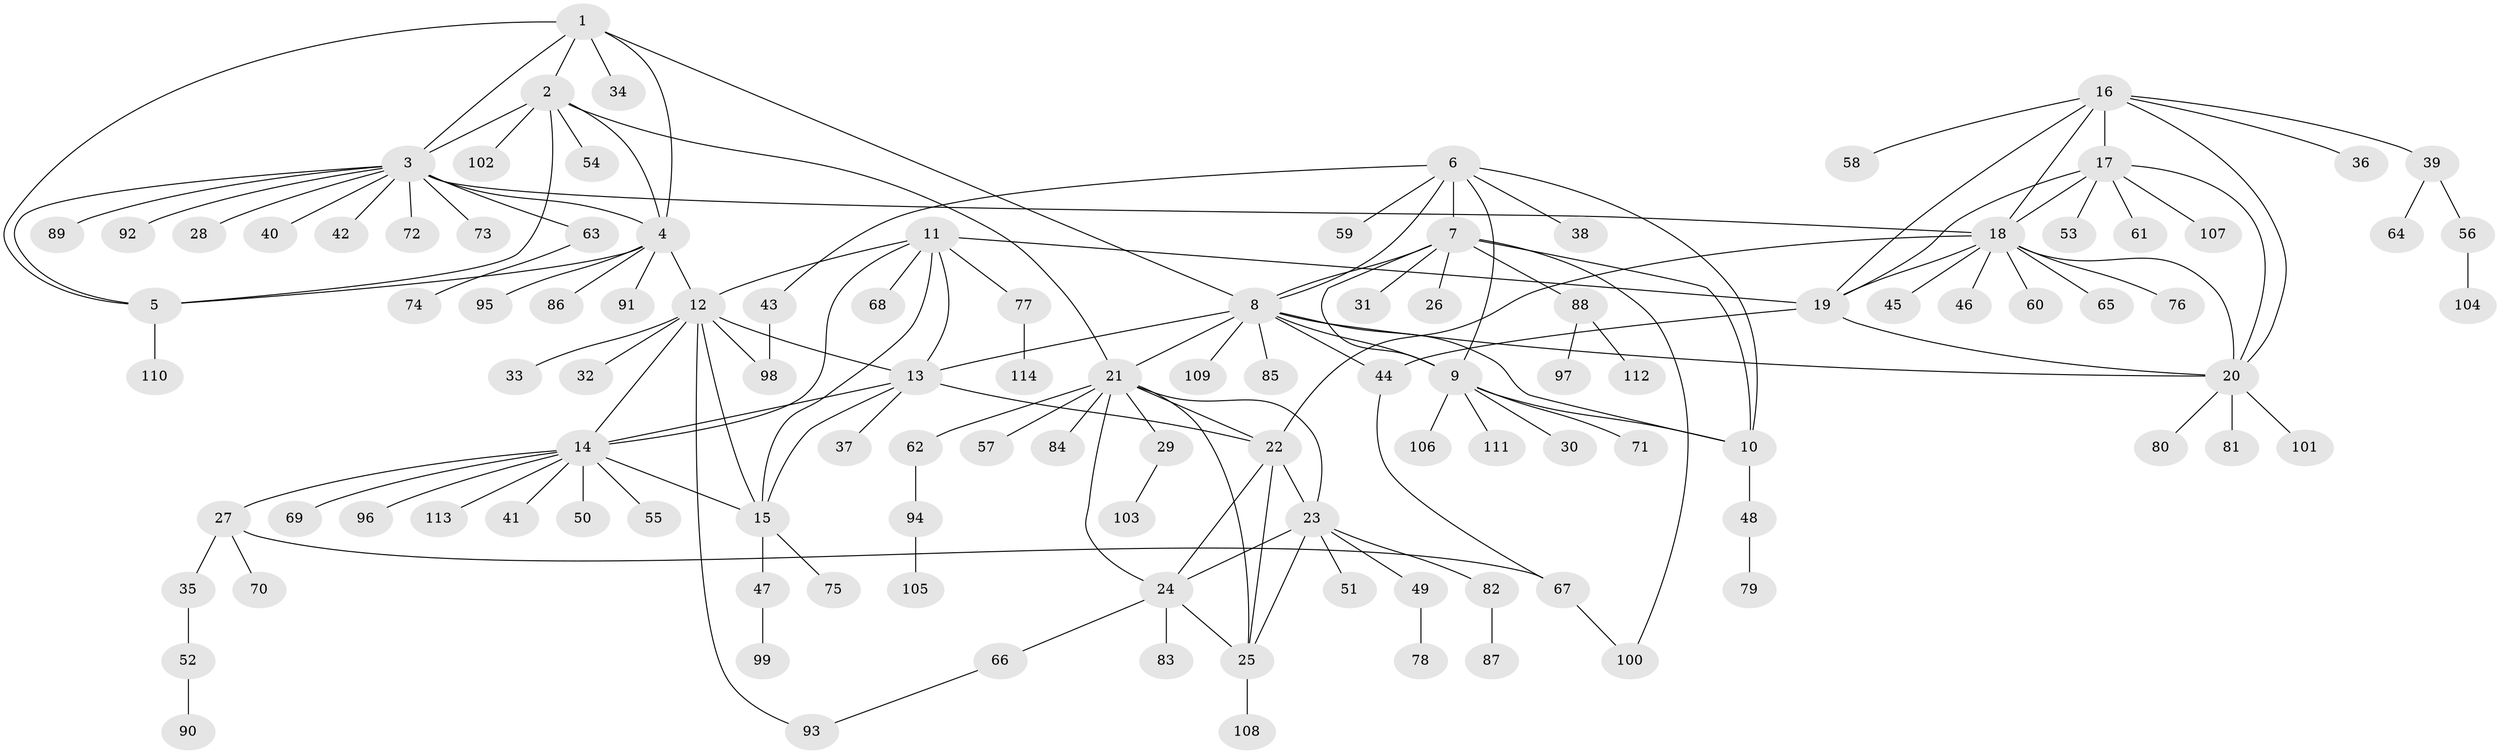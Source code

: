 // Generated by graph-tools (version 1.1) at 2025/50/03/09/25 03:50:33]
// undirected, 114 vertices, 154 edges
graph export_dot {
graph [start="1"]
  node [color=gray90,style=filled];
  1;
  2;
  3;
  4;
  5;
  6;
  7;
  8;
  9;
  10;
  11;
  12;
  13;
  14;
  15;
  16;
  17;
  18;
  19;
  20;
  21;
  22;
  23;
  24;
  25;
  26;
  27;
  28;
  29;
  30;
  31;
  32;
  33;
  34;
  35;
  36;
  37;
  38;
  39;
  40;
  41;
  42;
  43;
  44;
  45;
  46;
  47;
  48;
  49;
  50;
  51;
  52;
  53;
  54;
  55;
  56;
  57;
  58;
  59;
  60;
  61;
  62;
  63;
  64;
  65;
  66;
  67;
  68;
  69;
  70;
  71;
  72;
  73;
  74;
  75;
  76;
  77;
  78;
  79;
  80;
  81;
  82;
  83;
  84;
  85;
  86;
  87;
  88;
  89;
  90;
  91;
  92;
  93;
  94;
  95;
  96;
  97;
  98;
  99;
  100;
  101;
  102;
  103;
  104;
  105;
  106;
  107;
  108;
  109;
  110;
  111;
  112;
  113;
  114;
  1 -- 2;
  1 -- 3;
  1 -- 4;
  1 -- 5;
  1 -- 8;
  1 -- 34;
  2 -- 3;
  2 -- 4;
  2 -- 5;
  2 -- 21;
  2 -- 54;
  2 -- 102;
  3 -- 4;
  3 -- 5;
  3 -- 18;
  3 -- 28;
  3 -- 40;
  3 -- 42;
  3 -- 63;
  3 -- 72;
  3 -- 73;
  3 -- 89;
  3 -- 92;
  4 -- 5;
  4 -- 12;
  4 -- 86;
  4 -- 91;
  4 -- 95;
  5 -- 110;
  6 -- 7;
  6 -- 8;
  6 -- 9;
  6 -- 10;
  6 -- 38;
  6 -- 43;
  6 -- 59;
  7 -- 8;
  7 -- 9;
  7 -- 10;
  7 -- 26;
  7 -- 31;
  7 -- 88;
  7 -- 100;
  8 -- 9;
  8 -- 10;
  8 -- 13;
  8 -- 20;
  8 -- 21;
  8 -- 44;
  8 -- 85;
  8 -- 109;
  9 -- 10;
  9 -- 30;
  9 -- 71;
  9 -- 106;
  9 -- 111;
  10 -- 48;
  11 -- 12;
  11 -- 13;
  11 -- 14;
  11 -- 15;
  11 -- 19;
  11 -- 68;
  11 -- 77;
  12 -- 13;
  12 -- 14;
  12 -- 15;
  12 -- 32;
  12 -- 33;
  12 -- 93;
  12 -- 98;
  13 -- 14;
  13 -- 15;
  13 -- 22;
  13 -- 37;
  14 -- 15;
  14 -- 27;
  14 -- 41;
  14 -- 50;
  14 -- 55;
  14 -- 69;
  14 -- 96;
  14 -- 113;
  15 -- 47;
  15 -- 75;
  16 -- 17;
  16 -- 18;
  16 -- 19;
  16 -- 20;
  16 -- 36;
  16 -- 39;
  16 -- 58;
  17 -- 18;
  17 -- 19;
  17 -- 20;
  17 -- 53;
  17 -- 61;
  17 -- 107;
  18 -- 19;
  18 -- 20;
  18 -- 22;
  18 -- 45;
  18 -- 46;
  18 -- 60;
  18 -- 65;
  18 -- 76;
  19 -- 20;
  19 -- 44;
  20 -- 80;
  20 -- 81;
  20 -- 101;
  21 -- 22;
  21 -- 23;
  21 -- 24;
  21 -- 25;
  21 -- 29;
  21 -- 57;
  21 -- 62;
  21 -- 84;
  22 -- 23;
  22 -- 24;
  22 -- 25;
  23 -- 24;
  23 -- 25;
  23 -- 49;
  23 -- 51;
  23 -- 82;
  24 -- 25;
  24 -- 66;
  24 -- 83;
  25 -- 108;
  27 -- 35;
  27 -- 67;
  27 -- 70;
  29 -- 103;
  35 -- 52;
  39 -- 56;
  39 -- 64;
  43 -- 98;
  44 -- 67;
  47 -- 99;
  48 -- 79;
  49 -- 78;
  52 -- 90;
  56 -- 104;
  62 -- 94;
  63 -- 74;
  66 -- 93;
  67 -- 100;
  77 -- 114;
  82 -- 87;
  88 -- 97;
  88 -- 112;
  94 -- 105;
}
